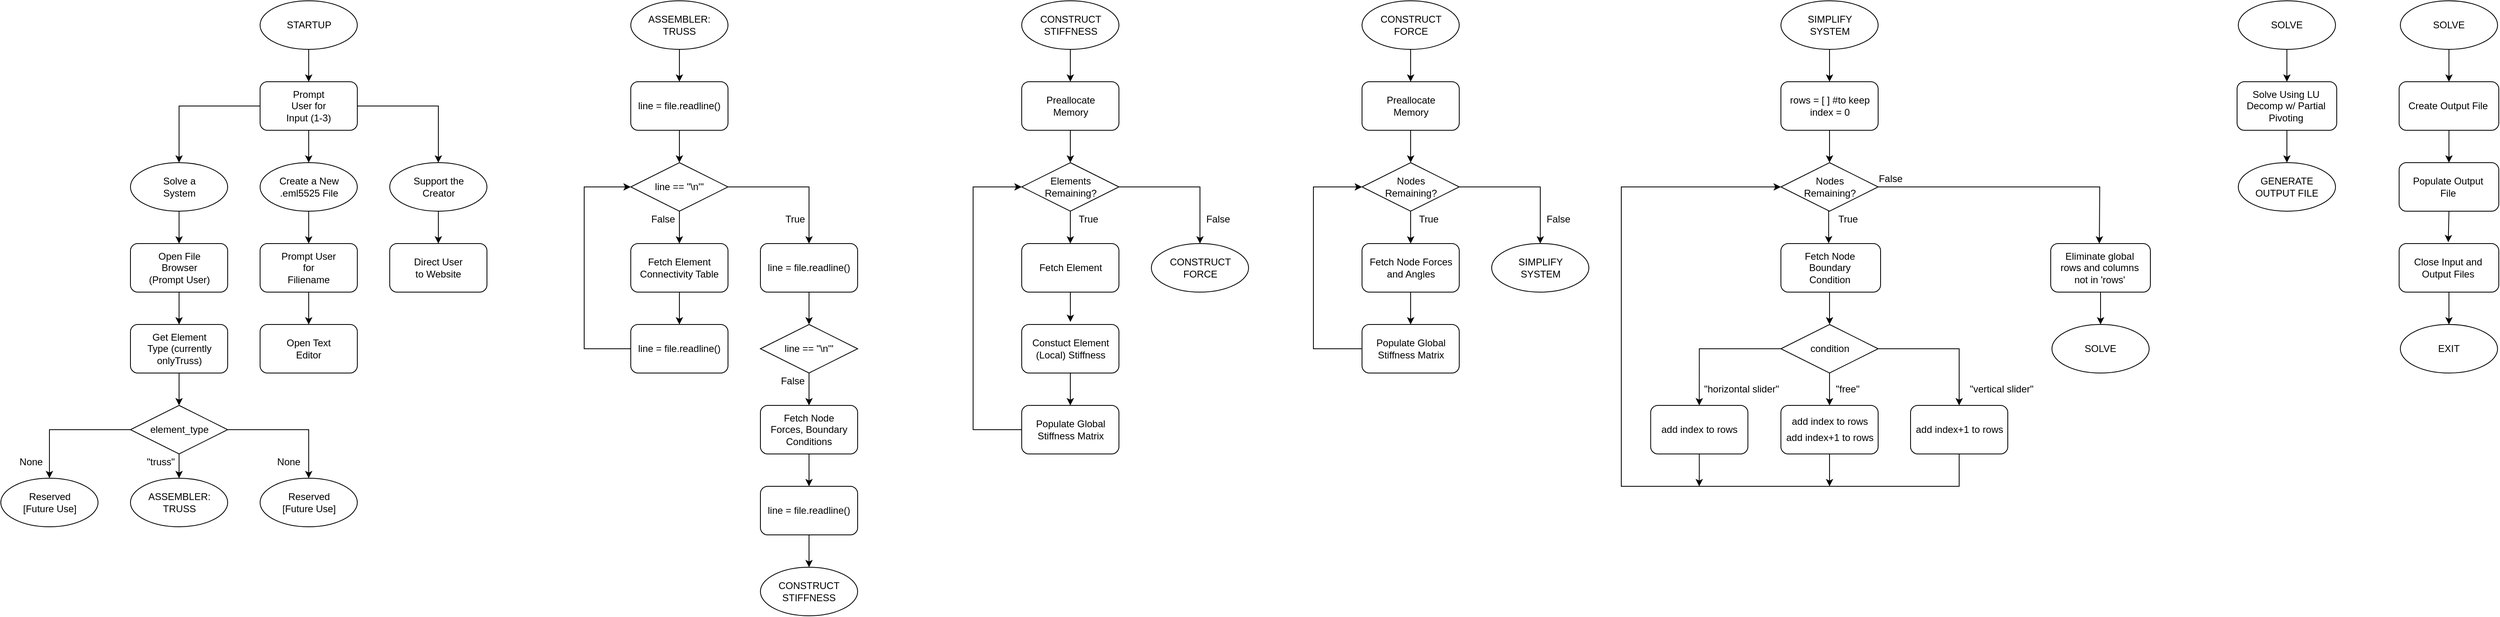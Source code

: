 <mxfile version="13.10.9" type="device"><diagram id="7rcQB33EJwWeqv1CFlmJ" name="Page-1"><mxGraphModel dx="2365" dy="1533" grid="1" gridSize="10" guides="1" tooltips="1" connect="1" arrows="1" fold="1" page="1" pageScale="1" pageWidth="850" pageHeight="1100" math="0" shadow="0"><root><mxCell id="0"/><mxCell id="1" parent="0"/><mxCell id="uDjKYEp6b2rmfMFPUOKh-20" style="edgeStyle=orthogonalEdgeStyle;rounded=0;orthogonalLoop=1;jettySize=auto;html=1;exitX=0.5;exitY=1;exitDx=0;exitDy=0;entryX=0.5;entryY=0;entryDx=0;entryDy=0;" edge="1" parent="1" source="uDjKYEp6b2rmfMFPUOKh-1" target="uDjKYEp6b2rmfMFPUOKh-17"><mxGeometry relative="1" as="geometry"/></mxCell><mxCell id="uDjKYEp6b2rmfMFPUOKh-25" style="edgeStyle=orthogonalEdgeStyle;rounded=0;orthogonalLoop=1;jettySize=auto;html=1;exitX=1;exitY=0.5;exitDx=0;exitDy=0;entryX=0.5;entryY=0;entryDx=0;entryDy=0;" edge="1" parent="1" source="uDjKYEp6b2rmfMFPUOKh-1" target="uDjKYEp6b2rmfMFPUOKh-23"><mxGeometry relative="1" as="geometry"/></mxCell><mxCell id="uDjKYEp6b2rmfMFPUOKh-28" style="edgeStyle=orthogonalEdgeStyle;rounded=0;orthogonalLoop=1;jettySize=auto;html=1;exitX=0;exitY=0.5;exitDx=0;exitDy=0;entryX=0.5;entryY=0;entryDx=0;entryDy=0;" edge="1" parent="1" source="uDjKYEp6b2rmfMFPUOKh-1" target="uDjKYEp6b2rmfMFPUOKh-26"><mxGeometry relative="1" as="geometry"/></mxCell><mxCell id="uDjKYEp6b2rmfMFPUOKh-1" value="" style="rounded=1;whiteSpace=wrap;html=1;" vertex="1" parent="1"><mxGeometry x="360" y="140" width="120" height="60" as="geometry"/></mxCell><mxCell id="uDjKYEp6b2rmfMFPUOKh-2" value="Prompt User for Input (1-3)" style="text;html=1;strokeColor=none;fillColor=none;align=center;verticalAlign=middle;whiteSpace=wrap;rounded=0;" vertex="1" parent="1"><mxGeometry x="390" y="160" width="60" height="20" as="geometry"/></mxCell><mxCell id="uDjKYEp6b2rmfMFPUOKh-16" style="edgeStyle=orthogonalEdgeStyle;rounded=0;orthogonalLoop=1;jettySize=auto;html=1;exitX=0.5;exitY=1;exitDx=0;exitDy=0;" edge="1" parent="1" source="uDjKYEp6b2rmfMFPUOKh-3" target="uDjKYEp6b2rmfMFPUOKh-14"><mxGeometry relative="1" as="geometry"/></mxCell><mxCell id="uDjKYEp6b2rmfMFPUOKh-3" value="" style="rounded=1;whiteSpace=wrap;html=1;" vertex="1" parent="1"><mxGeometry x="360" y="340" width="120" height="60" as="geometry"/></mxCell><mxCell id="uDjKYEp6b2rmfMFPUOKh-33" style="edgeStyle=orthogonalEdgeStyle;rounded=0;orthogonalLoop=1;jettySize=auto;html=1;exitX=0.5;exitY=1;exitDx=0;exitDy=0;entryX=0.5;entryY=0;entryDx=0;entryDy=0;" edge="1" parent="1" source="uDjKYEp6b2rmfMFPUOKh-4"><mxGeometry relative="1" as="geometry"><mxPoint x="260" y="440" as="targetPoint"/></mxGeometry></mxCell><mxCell id="uDjKYEp6b2rmfMFPUOKh-4" value="" style="rounded=1;whiteSpace=wrap;html=1;" vertex="1" parent="1"><mxGeometry x="200" y="340" width="120" height="60" as="geometry"/></mxCell><mxCell id="uDjKYEp6b2rmfMFPUOKh-5" value="" style="rounded=1;whiteSpace=wrap;html=1;" vertex="1" parent="1"><mxGeometry x="520" y="340" width="120" height="60" as="geometry"/></mxCell><mxCell id="uDjKYEp6b2rmfMFPUOKh-6" value="Direct User to Website" style="text;html=1;strokeColor=none;fillColor=none;align=center;verticalAlign=middle;whiteSpace=wrap;rounded=0;" vertex="1" parent="1"><mxGeometry x="545" y="360" width="70" height="20" as="geometry"/></mxCell><mxCell id="uDjKYEp6b2rmfMFPUOKh-7" value="Prompt User for Filiename" style="text;html=1;strokeColor=none;fillColor=none;align=center;verticalAlign=middle;whiteSpace=wrap;rounded=0;" vertex="1" parent="1"><mxGeometry x="385" y="360" width="70" height="20" as="geometry"/></mxCell><mxCell id="uDjKYEp6b2rmfMFPUOKh-8" value="Open File Browser (Prompt User)" style="text;html=1;strokeColor=none;fillColor=none;align=center;verticalAlign=middle;whiteSpace=wrap;rounded=0;" vertex="1" parent="1"><mxGeometry x="217.5" y="360" width="85" height="20" as="geometry"/></mxCell><mxCell id="uDjKYEp6b2rmfMFPUOKh-14" value="" style="rounded=1;whiteSpace=wrap;html=1;" vertex="1" parent="1"><mxGeometry x="360" y="440" width="120" height="60" as="geometry"/></mxCell><mxCell id="uDjKYEp6b2rmfMFPUOKh-15" value="Open Text Editor" style="text;html=1;strokeColor=none;fillColor=none;align=center;verticalAlign=middle;whiteSpace=wrap;rounded=0;" vertex="1" parent="1"><mxGeometry x="385" y="460" width="70" height="20" as="geometry"/></mxCell><mxCell id="uDjKYEp6b2rmfMFPUOKh-19" style="edgeStyle=orthogonalEdgeStyle;rounded=0;orthogonalLoop=1;jettySize=auto;html=1;exitX=0.5;exitY=1;exitDx=0;exitDy=0;entryX=0.5;entryY=0;entryDx=0;entryDy=0;" edge="1" parent="1" source="uDjKYEp6b2rmfMFPUOKh-17" target="uDjKYEp6b2rmfMFPUOKh-3"><mxGeometry relative="1" as="geometry"/></mxCell><mxCell id="uDjKYEp6b2rmfMFPUOKh-17" value="" style="ellipse;whiteSpace=wrap;html=1;" vertex="1" parent="1"><mxGeometry x="360" y="240" width="120" height="60" as="geometry"/></mxCell><mxCell id="uDjKYEp6b2rmfMFPUOKh-21" value="Create a New .eml5525 File" style="text;html=1;strokeColor=none;fillColor=none;align=center;verticalAlign=middle;whiteSpace=wrap;rounded=0;" vertex="1" parent="1"><mxGeometry x="377.5" y="260" width="85" height="20" as="geometry"/></mxCell><mxCell id="uDjKYEp6b2rmfMFPUOKh-30" style="edgeStyle=orthogonalEdgeStyle;rounded=0;orthogonalLoop=1;jettySize=auto;html=1;exitX=0.5;exitY=1;exitDx=0;exitDy=0;entryX=0.5;entryY=0;entryDx=0;entryDy=0;" edge="1" parent="1" source="uDjKYEp6b2rmfMFPUOKh-23" target="uDjKYEp6b2rmfMFPUOKh-5"><mxGeometry relative="1" as="geometry"/></mxCell><mxCell id="uDjKYEp6b2rmfMFPUOKh-23" value="" style="ellipse;whiteSpace=wrap;html=1;" vertex="1" parent="1"><mxGeometry x="520" y="240" width="120" height="60" as="geometry"/></mxCell><mxCell id="uDjKYEp6b2rmfMFPUOKh-24" value="Support the Creator" style="text;html=1;strokeColor=none;fillColor=none;align=center;verticalAlign=middle;whiteSpace=wrap;rounded=0;" vertex="1" parent="1"><mxGeometry x="537.5" y="260" width="85" height="20" as="geometry"/></mxCell><mxCell id="uDjKYEp6b2rmfMFPUOKh-29" style="edgeStyle=orthogonalEdgeStyle;rounded=0;orthogonalLoop=1;jettySize=auto;html=1;exitX=0.5;exitY=1;exitDx=0;exitDy=0;entryX=0.5;entryY=0;entryDx=0;entryDy=0;" edge="1" parent="1" source="uDjKYEp6b2rmfMFPUOKh-26" target="uDjKYEp6b2rmfMFPUOKh-4"><mxGeometry relative="1" as="geometry"/></mxCell><mxCell id="uDjKYEp6b2rmfMFPUOKh-26" value="" style="ellipse;whiteSpace=wrap;html=1;" vertex="1" parent="1"><mxGeometry x="200" y="240" width="120" height="60" as="geometry"/></mxCell><mxCell id="uDjKYEp6b2rmfMFPUOKh-27" value="Solve a System" style="text;html=1;strokeColor=none;fillColor=none;align=center;verticalAlign=middle;whiteSpace=wrap;rounded=0;" vertex="1" parent="1"><mxGeometry x="217.5" y="260" width="85" height="20" as="geometry"/></mxCell><mxCell id="uDjKYEp6b2rmfMFPUOKh-38" style="edgeStyle=orthogonalEdgeStyle;rounded=0;orthogonalLoop=1;jettySize=auto;html=1;exitX=0.5;exitY=1;exitDx=0;exitDy=0;entryX=0.5;entryY=0;entryDx=0;entryDy=0;" edge="1" parent="1" source="uDjKYEp6b2rmfMFPUOKh-34" target="uDjKYEp6b2rmfMFPUOKh-37"><mxGeometry relative="1" as="geometry"/></mxCell><mxCell id="uDjKYEp6b2rmfMFPUOKh-34" value="" style="rounded=1;whiteSpace=wrap;html=1;" vertex="1" parent="1"><mxGeometry x="200" y="440" width="120" height="60" as="geometry"/></mxCell><mxCell id="uDjKYEp6b2rmfMFPUOKh-35" value="Get Element Type (currently onlyTruss)" style="text;html=1;strokeColor=none;fillColor=none;align=center;verticalAlign=middle;whiteSpace=wrap;rounded=0;" vertex="1" parent="1"><mxGeometry x="217.5" y="460" width="85" height="20" as="geometry"/></mxCell><mxCell id="uDjKYEp6b2rmfMFPUOKh-45" style="edgeStyle=orthogonalEdgeStyle;rounded=0;orthogonalLoop=1;jettySize=auto;html=1;exitX=0.5;exitY=1;exitDx=0;exitDy=0;entryX=0.5;entryY=0;entryDx=0;entryDy=0;" edge="1" parent="1" source="uDjKYEp6b2rmfMFPUOKh-37" target="uDjKYEp6b2rmfMFPUOKh-43"><mxGeometry relative="1" as="geometry"/></mxCell><mxCell id="uDjKYEp6b2rmfMFPUOKh-50" style="edgeStyle=orthogonalEdgeStyle;rounded=0;orthogonalLoop=1;jettySize=auto;html=1;exitX=0;exitY=0.5;exitDx=0;exitDy=0;entryX=0.5;entryY=0;entryDx=0;entryDy=0;" edge="1" parent="1" source="uDjKYEp6b2rmfMFPUOKh-37" target="uDjKYEp6b2rmfMFPUOKh-46"><mxGeometry relative="1" as="geometry"/></mxCell><mxCell id="uDjKYEp6b2rmfMFPUOKh-51" style="edgeStyle=orthogonalEdgeStyle;rounded=0;orthogonalLoop=1;jettySize=auto;html=1;exitX=1;exitY=0.5;exitDx=0;exitDy=0;entryX=0.5;entryY=0;entryDx=0;entryDy=0;" edge="1" parent="1" source="uDjKYEp6b2rmfMFPUOKh-37" target="uDjKYEp6b2rmfMFPUOKh-48"><mxGeometry relative="1" as="geometry"/></mxCell><mxCell id="uDjKYEp6b2rmfMFPUOKh-37" value="" style="rhombus;whiteSpace=wrap;html=1;" vertex="1" parent="1"><mxGeometry x="200" y="540" width="120" height="60" as="geometry"/></mxCell><mxCell id="uDjKYEp6b2rmfMFPUOKh-39" value="element_type" style="text;html=1;strokeColor=none;fillColor=none;align=center;verticalAlign=middle;whiteSpace=wrap;rounded=0;" vertex="1" parent="1"><mxGeometry x="217.5" y="560" width="85" height="20" as="geometry"/></mxCell><mxCell id="uDjKYEp6b2rmfMFPUOKh-43" value="" style="ellipse;whiteSpace=wrap;html=1;" vertex="1" parent="1"><mxGeometry x="200" y="630" width="120" height="60" as="geometry"/></mxCell><mxCell id="uDjKYEp6b2rmfMFPUOKh-44" value="ASSEMBLER: TRUSS" style="text;html=1;strokeColor=none;fillColor=none;align=center;verticalAlign=middle;whiteSpace=wrap;rounded=0;" vertex="1" parent="1"><mxGeometry x="217.5" y="650" width="85" height="20" as="geometry"/></mxCell><mxCell id="uDjKYEp6b2rmfMFPUOKh-46" value="" style="ellipse;whiteSpace=wrap;html=1;" vertex="1" parent="1"><mxGeometry x="40" y="630" width="120" height="60" as="geometry"/></mxCell><mxCell id="uDjKYEp6b2rmfMFPUOKh-47" value="Reserved [Future Use]" style="text;html=1;strokeColor=none;fillColor=none;align=center;verticalAlign=middle;whiteSpace=wrap;rounded=0;" vertex="1" parent="1"><mxGeometry x="57.5" y="650" width="85" height="20" as="geometry"/></mxCell><mxCell id="uDjKYEp6b2rmfMFPUOKh-48" value="" style="ellipse;whiteSpace=wrap;html=1;" vertex="1" parent="1"><mxGeometry x="360" y="630" width="120" height="60" as="geometry"/></mxCell><mxCell id="uDjKYEp6b2rmfMFPUOKh-49" value="Reserved [Future Use]" style="text;html=1;strokeColor=none;fillColor=none;align=center;verticalAlign=middle;whiteSpace=wrap;rounded=0;" vertex="1" parent="1"><mxGeometry x="377.5" y="650" width="85" height="20" as="geometry"/></mxCell><mxCell id="uDjKYEp6b2rmfMFPUOKh-52" value="&quot;truss&quot;" style="text;html=1;strokeColor=none;fillColor=none;align=center;verticalAlign=middle;whiteSpace=wrap;rounded=0;" vertex="1" parent="1"><mxGeometry x="220" y="600" width="35" height="20" as="geometry"/></mxCell><mxCell id="uDjKYEp6b2rmfMFPUOKh-54" value="None" style="text;html=1;strokeColor=none;fillColor=none;align=center;verticalAlign=middle;whiteSpace=wrap;rounded=0;" vertex="1" parent="1"><mxGeometry x="60" y="600" width="35" height="20" as="geometry"/></mxCell><mxCell id="uDjKYEp6b2rmfMFPUOKh-55" value="None" style="text;html=1;strokeColor=none;fillColor=none;align=center;verticalAlign=middle;whiteSpace=wrap;rounded=0;" vertex="1" parent="1"><mxGeometry x="377.5" y="600" width="35" height="20" as="geometry"/></mxCell><mxCell id="uDjKYEp6b2rmfMFPUOKh-58" style="edgeStyle=orthogonalEdgeStyle;rounded=0;orthogonalLoop=1;jettySize=auto;html=1;exitX=0.5;exitY=1;exitDx=0;exitDy=0;entryX=0.5;entryY=0;entryDx=0;entryDy=0;" edge="1" parent="1" source="uDjKYEp6b2rmfMFPUOKh-56" target="uDjKYEp6b2rmfMFPUOKh-1"><mxGeometry relative="1" as="geometry"/></mxCell><mxCell id="uDjKYEp6b2rmfMFPUOKh-56" value="" style="ellipse;whiteSpace=wrap;html=1;" vertex="1" parent="1"><mxGeometry x="360" y="40" width="120" height="60" as="geometry"/></mxCell><mxCell id="uDjKYEp6b2rmfMFPUOKh-57" value="STARTUP" style="text;html=1;strokeColor=none;fillColor=none;align=center;verticalAlign=middle;whiteSpace=wrap;rounded=0;" vertex="1" parent="1"><mxGeometry x="377.5" y="60" width="85" height="20" as="geometry"/></mxCell><mxCell id="uDjKYEp6b2rmfMFPUOKh-64" style="edgeStyle=orthogonalEdgeStyle;rounded=0;orthogonalLoop=1;jettySize=auto;html=1;exitX=0.5;exitY=1;exitDx=0;exitDy=0;entryX=0.5;entryY=0;entryDx=0;entryDy=0;" edge="1" parent="1" source="uDjKYEp6b2rmfMFPUOKh-59" target="uDjKYEp6b2rmfMFPUOKh-61"><mxGeometry relative="1" as="geometry"><Array as="points"><mxPoint x="878" y="100"/></Array></mxGeometry></mxCell><mxCell id="uDjKYEp6b2rmfMFPUOKh-59" value="" style="ellipse;whiteSpace=wrap;html=1;" vertex="1" parent="1"><mxGeometry x="817.5" y="40" width="120" height="60" as="geometry"/></mxCell><mxCell id="uDjKYEp6b2rmfMFPUOKh-69" style="edgeStyle=orthogonalEdgeStyle;rounded=0;orthogonalLoop=1;jettySize=auto;html=1;exitX=0.5;exitY=1;exitDx=0;exitDy=0;entryX=0.5;entryY=0;entryDx=0;entryDy=0;" edge="1" parent="1" source="uDjKYEp6b2rmfMFPUOKh-61" target="uDjKYEp6b2rmfMFPUOKh-66"><mxGeometry relative="1" as="geometry"/></mxCell><mxCell id="uDjKYEp6b2rmfMFPUOKh-61" value="" style="rounded=1;whiteSpace=wrap;html=1;" vertex="1" parent="1"><mxGeometry x="817.5" y="140" width="120" height="60" as="geometry"/></mxCell><mxCell id="uDjKYEp6b2rmfMFPUOKh-62" value="line = file.readline()" style="text;html=1;strokeColor=none;fillColor=none;align=center;verticalAlign=middle;whiteSpace=wrap;rounded=0;" vertex="1" parent="1"><mxGeometry x="825" y="160" width="105" height="20" as="geometry"/></mxCell><mxCell id="uDjKYEp6b2rmfMFPUOKh-63" value="ASSEMBLER: TRUSS" style="text;html=1;strokeColor=none;fillColor=none;align=center;verticalAlign=middle;whiteSpace=wrap;rounded=0;" vertex="1" parent="1"><mxGeometry x="835" y="60" width="85" height="20" as="geometry"/></mxCell><mxCell id="uDjKYEp6b2rmfMFPUOKh-72" style="edgeStyle=orthogonalEdgeStyle;rounded=0;orthogonalLoop=1;jettySize=auto;html=1;exitX=0.5;exitY=1;exitDx=0;exitDy=0;entryX=0.5;entryY=0;entryDx=0;entryDy=0;" edge="1" parent="1" source="uDjKYEp6b2rmfMFPUOKh-66" target="uDjKYEp6b2rmfMFPUOKh-70"><mxGeometry relative="1" as="geometry"/></mxCell><mxCell id="uDjKYEp6b2rmfMFPUOKh-94" style="edgeStyle=orthogonalEdgeStyle;rounded=0;orthogonalLoop=1;jettySize=auto;html=1;exitX=1;exitY=0.5;exitDx=0;exitDy=0;entryX=0.5;entryY=0;entryDx=0;entryDy=0;" edge="1" parent="1" source="uDjKYEp6b2rmfMFPUOKh-66" target="uDjKYEp6b2rmfMFPUOKh-91"><mxGeometry relative="1" as="geometry"/></mxCell><mxCell id="uDjKYEp6b2rmfMFPUOKh-66" value="" style="rhombus;whiteSpace=wrap;html=1;" vertex="1" parent="1"><mxGeometry x="817.5" y="240" width="120" height="60" as="geometry"/></mxCell><mxCell id="uDjKYEp6b2rmfMFPUOKh-68" value="line == &quot;\n'&quot;" style="text;html=1;strokeColor=none;fillColor=none;align=center;verticalAlign=middle;whiteSpace=wrap;rounded=0;" vertex="1" parent="1"><mxGeometry x="825" y="260" width="105" height="20" as="geometry"/></mxCell><mxCell id="uDjKYEp6b2rmfMFPUOKh-77" style="edgeStyle=orthogonalEdgeStyle;rounded=0;orthogonalLoop=1;jettySize=auto;html=1;exitX=0.5;exitY=1;exitDx=0;exitDy=0;entryX=0.5;entryY=0;entryDx=0;entryDy=0;" edge="1" parent="1" source="uDjKYEp6b2rmfMFPUOKh-70" target="uDjKYEp6b2rmfMFPUOKh-75"><mxGeometry relative="1" as="geometry"/></mxCell><mxCell id="uDjKYEp6b2rmfMFPUOKh-70" value="" style="rounded=1;whiteSpace=wrap;html=1;" vertex="1" parent="1"><mxGeometry x="817.5" y="340" width="120" height="60" as="geometry"/></mxCell><mxCell id="uDjKYEp6b2rmfMFPUOKh-71" value="Fetch Element Connectivity Table" style="text;html=1;strokeColor=none;fillColor=none;align=center;verticalAlign=middle;whiteSpace=wrap;rounded=0;" vertex="1" parent="1"><mxGeometry x="825" y="360" width="105" height="20" as="geometry"/></mxCell><mxCell id="uDjKYEp6b2rmfMFPUOKh-78" style="edgeStyle=orthogonalEdgeStyle;rounded=0;orthogonalLoop=1;jettySize=auto;html=1;exitX=0;exitY=0.5;exitDx=0;exitDy=0;entryX=0;entryY=0.5;entryDx=0;entryDy=0;" edge="1" parent="1" source="uDjKYEp6b2rmfMFPUOKh-75" target="uDjKYEp6b2rmfMFPUOKh-66"><mxGeometry relative="1" as="geometry"><Array as="points"><mxPoint x="760" y="470"/><mxPoint x="760" y="270"/></Array></mxGeometry></mxCell><mxCell id="uDjKYEp6b2rmfMFPUOKh-75" value="" style="rounded=1;whiteSpace=wrap;html=1;" vertex="1" parent="1"><mxGeometry x="817.5" y="440" width="120" height="60" as="geometry"/></mxCell><mxCell id="uDjKYEp6b2rmfMFPUOKh-76" value="line = file.readline()" style="text;html=1;strokeColor=none;fillColor=none;align=center;verticalAlign=middle;whiteSpace=wrap;rounded=0;" vertex="1" parent="1"><mxGeometry x="825" y="460" width="105" height="20" as="geometry"/></mxCell><mxCell id="uDjKYEp6b2rmfMFPUOKh-79" value="False" style="text;html=1;strokeColor=none;fillColor=none;align=center;verticalAlign=middle;whiteSpace=wrap;rounded=0;" vertex="1" parent="1"><mxGeometry x="830" y="300" width="55" height="20" as="geometry"/></mxCell><mxCell id="uDjKYEp6b2rmfMFPUOKh-80" style="edgeStyle=orthogonalEdgeStyle;rounded=0;orthogonalLoop=1;jettySize=auto;html=1;exitX=0.5;exitY=1;exitDx=0;exitDy=0;entryX=0.5;entryY=0;entryDx=0;entryDy=0;" edge="1" parent="1" source="uDjKYEp6b2rmfMFPUOKh-81" target="uDjKYEp6b2rmfMFPUOKh-84"><mxGeometry relative="1" as="geometry"/></mxCell><mxCell id="uDjKYEp6b2rmfMFPUOKh-81" value="" style="rhombus;whiteSpace=wrap;html=1;" vertex="1" parent="1"><mxGeometry x="977.5" y="440" width="120" height="60" as="geometry"/></mxCell><mxCell id="uDjKYEp6b2rmfMFPUOKh-82" value="line == &quot;\n'&quot;" style="text;html=1;strokeColor=none;fillColor=none;align=center;verticalAlign=middle;whiteSpace=wrap;rounded=0;" vertex="1" parent="1"><mxGeometry x="985" y="460" width="105" height="20" as="geometry"/></mxCell><mxCell id="uDjKYEp6b2rmfMFPUOKh-83" style="edgeStyle=orthogonalEdgeStyle;rounded=0;orthogonalLoop=1;jettySize=auto;html=1;exitX=0.5;exitY=1;exitDx=0;exitDy=0;entryX=0.5;entryY=0;entryDx=0;entryDy=0;" edge="1" parent="1" source="uDjKYEp6b2rmfMFPUOKh-84" target="uDjKYEp6b2rmfMFPUOKh-86"><mxGeometry relative="1" as="geometry"/></mxCell><mxCell id="uDjKYEp6b2rmfMFPUOKh-84" value="" style="rounded=1;whiteSpace=wrap;html=1;" vertex="1" parent="1"><mxGeometry x="977.5" y="540" width="120" height="60" as="geometry"/></mxCell><mxCell id="uDjKYEp6b2rmfMFPUOKh-85" value="Fetch Node Forces, Boundary Conditions" style="text;html=1;strokeColor=none;fillColor=none;align=center;verticalAlign=middle;whiteSpace=wrap;rounded=0;" vertex="1" parent="1"><mxGeometry x="985" y="560" width="105" height="20" as="geometry"/></mxCell><mxCell id="uDjKYEp6b2rmfMFPUOKh-98" style="edgeStyle=orthogonalEdgeStyle;rounded=0;orthogonalLoop=1;jettySize=auto;html=1;exitX=0.5;exitY=1;exitDx=0;exitDy=0;entryX=0.5;entryY=0;entryDx=0;entryDy=0;" edge="1" parent="1" source="uDjKYEp6b2rmfMFPUOKh-86" target="uDjKYEp6b2rmfMFPUOKh-96"><mxGeometry relative="1" as="geometry"/></mxCell><mxCell id="uDjKYEp6b2rmfMFPUOKh-86" value="" style="rounded=1;whiteSpace=wrap;html=1;" vertex="1" parent="1"><mxGeometry x="977.5" y="640" width="120" height="60" as="geometry"/></mxCell><mxCell id="uDjKYEp6b2rmfMFPUOKh-87" value="line = file.readline()" style="text;html=1;strokeColor=none;fillColor=none;align=center;verticalAlign=middle;whiteSpace=wrap;rounded=0;" vertex="1" parent="1"><mxGeometry x="985" y="660" width="105" height="20" as="geometry"/></mxCell><mxCell id="uDjKYEp6b2rmfMFPUOKh-88" value="False" style="text;html=1;strokeColor=none;fillColor=none;align=center;verticalAlign=middle;whiteSpace=wrap;rounded=0;" vertex="1" parent="1"><mxGeometry x="990" y="500" width="55" height="20" as="geometry"/></mxCell><mxCell id="uDjKYEp6b2rmfMFPUOKh-90" value="True" style="text;html=1;strokeColor=none;fillColor=none;align=center;verticalAlign=middle;whiteSpace=wrap;rounded=0;" vertex="1" parent="1"><mxGeometry x="992.5" y="300" width="55" height="20" as="geometry"/></mxCell><mxCell id="uDjKYEp6b2rmfMFPUOKh-95" style="edgeStyle=orthogonalEdgeStyle;rounded=0;orthogonalLoop=1;jettySize=auto;html=1;exitX=0.5;exitY=1;exitDx=0;exitDy=0;entryX=0.5;entryY=0;entryDx=0;entryDy=0;" edge="1" parent="1" source="uDjKYEp6b2rmfMFPUOKh-91" target="uDjKYEp6b2rmfMFPUOKh-81"><mxGeometry relative="1" as="geometry"/></mxCell><mxCell id="uDjKYEp6b2rmfMFPUOKh-91" value="" style="rounded=1;whiteSpace=wrap;html=1;" vertex="1" parent="1"><mxGeometry x="977.5" y="340" width="120" height="60" as="geometry"/></mxCell><mxCell id="uDjKYEp6b2rmfMFPUOKh-92" value="line = file.readline()" style="text;html=1;strokeColor=none;fillColor=none;align=center;verticalAlign=middle;whiteSpace=wrap;rounded=0;" vertex="1" parent="1"><mxGeometry x="985" y="360" width="105" height="20" as="geometry"/></mxCell><mxCell id="uDjKYEp6b2rmfMFPUOKh-96" value="" style="ellipse;whiteSpace=wrap;html=1;" vertex="1" parent="1"><mxGeometry x="977.5" y="740" width="120" height="60" as="geometry"/></mxCell><mxCell id="uDjKYEp6b2rmfMFPUOKh-97" value="CONSTRUCT&lt;br&gt;STIFFNESS" style="text;html=1;strokeColor=none;fillColor=none;align=center;verticalAlign=middle;whiteSpace=wrap;rounded=0;" vertex="1" parent="1"><mxGeometry x="995" y="760" width="85" height="20" as="geometry"/></mxCell><mxCell id="uDjKYEp6b2rmfMFPUOKh-125" style="edgeStyle=orthogonalEdgeStyle;rounded=0;orthogonalLoop=1;jettySize=auto;html=1;exitX=0.5;exitY=1;exitDx=0;exitDy=0;entryX=0.5;entryY=0;entryDx=0;entryDy=0;" edge="1" parent="1" source="uDjKYEp6b2rmfMFPUOKh-99" target="uDjKYEp6b2rmfMFPUOKh-123"><mxGeometry relative="1" as="geometry"/></mxCell><mxCell id="uDjKYEp6b2rmfMFPUOKh-99" value="" style="ellipse;whiteSpace=wrap;html=1;" vertex="1" parent="1"><mxGeometry x="1300" y="40" width="120" height="60" as="geometry"/></mxCell><mxCell id="uDjKYEp6b2rmfMFPUOKh-100" value="CONSTRUCT&lt;br&gt;STIFFNESS" style="text;html=1;strokeColor=none;fillColor=none;align=center;verticalAlign=middle;whiteSpace=wrap;rounded=0;" vertex="1" parent="1"><mxGeometry x="1317.5" y="60" width="85" height="20" as="geometry"/></mxCell><mxCell id="uDjKYEp6b2rmfMFPUOKh-108" style="edgeStyle=orthogonalEdgeStyle;rounded=0;orthogonalLoop=1;jettySize=auto;html=1;exitX=0.5;exitY=1;exitDx=0;exitDy=0;entryX=0.5;entryY=0;entryDx=0;entryDy=0;" edge="1" parent="1" source="uDjKYEp6b2rmfMFPUOKh-104" target="uDjKYEp6b2rmfMFPUOKh-106"><mxGeometry relative="1" as="geometry"/></mxCell><mxCell id="uDjKYEp6b2rmfMFPUOKh-134" style="edgeStyle=orthogonalEdgeStyle;rounded=0;orthogonalLoop=1;jettySize=auto;html=1;exitX=1;exitY=0.5;exitDx=0;exitDy=0;entryX=0.5;entryY=0;entryDx=0;entryDy=0;" edge="1" parent="1" source="uDjKYEp6b2rmfMFPUOKh-104" target="uDjKYEp6b2rmfMFPUOKh-136"><mxGeometry relative="1" as="geometry"><mxPoint x="1520.0" y="340" as="targetPoint"/></mxGeometry></mxCell><mxCell id="uDjKYEp6b2rmfMFPUOKh-104" value="" style="rhombus;whiteSpace=wrap;html=1;" vertex="1" parent="1"><mxGeometry x="1300" y="240" width="120" height="60" as="geometry"/></mxCell><mxCell id="uDjKYEp6b2rmfMFPUOKh-105" value="Elements Remaining?" style="text;html=1;strokeColor=none;fillColor=none;align=center;verticalAlign=middle;whiteSpace=wrap;rounded=0;" vertex="1" parent="1"><mxGeometry x="1307.5" y="260" width="105" height="20" as="geometry"/></mxCell><mxCell id="uDjKYEp6b2rmfMFPUOKh-111" style="edgeStyle=orthogonalEdgeStyle;rounded=0;orthogonalLoop=1;jettySize=auto;html=1;exitX=0.5;exitY=1;exitDx=0;exitDy=0;entryX=0.501;entryY=-0.052;entryDx=0;entryDy=0;entryPerimeter=0;" edge="1" parent="1" source="uDjKYEp6b2rmfMFPUOKh-106" target="uDjKYEp6b2rmfMFPUOKh-109"><mxGeometry relative="1" as="geometry"/></mxCell><mxCell id="uDjKYEp6b2rmfMFPUOKh-106" value="" style="rounded=1;whiteSpace=wrap;html=1;" vertex="1" parent="1"><mxGeometry x="1300" y="340" width="120" height="60" as="geometry"/></mxCell><mxCell id="uDjKYEp6b2rmfMFPUOKh-107" value="Fetch Element" style="text;html=1;strokeColor=none;fillColor=none;align=center;verticalAlign=middle;whiteSpace=wrap;rounded=0;" vertex="1" parent="1"><mxGeometry x="1307.5" y="360" width="105" height="20" as="geometry"/></mxCell><mxCell id="uDjKYEp6b2rmfMFPUOKh-129" style="edgeStyle=orthogonalEdgeStyle;rounded=0;orthogonalLoop=1;jettySize=auto;html=1;exitX=0.5;exitY=1;exitDx=0;exitDy=0;entryX=0.5;entryY=0;entryDx=0;entryDy=0;" edge="1" parent="1" source="uDjKYEp6b2rmfMFPUOKh-109" target="uDjKYEp6b2rmfMFPUOKh-127"><mxGeometry relative="1" as="geometry"/></mxCell><mxCell id="uDjKYEp6b2rmfMFPUOKh-109" value="" style="rounded=1;whiteSpace=wrap;html=1;" vertex="1" parent="1"><mxGeometry x="1300" y="440" width="120" height="60" as="geometry"/></mxCell><mxCell id="uDjKYEp6b2rmfMFPUOKh-110" value="Constuct Element (Local) Stiffness" style="text;html=1;strokeColor=none;fillColor=none;align=center;verticalAlign=middle;whiteSpace=wrap;rounded=0;" vertex="1" parent="1"><mxGeometry x="1307.5" y="460" width="105" height="20" as="geometry"/></mxCell><mxCell id="uDjKYEp6b2rmfMFPUOKh-116" value="True" style="text;html=1;strokeColor=none;fillColor=none;align=center;verticalAlign=middle;whiteSpace=wrap;rounded=0;" vertex="1" parent="1"><mxGeometry x="1330" y="300" width="105" height="20" as="geometry"/></mxCell><mxCell id="uDjKYEp6b2rmfMFPUOKh-126" style="edgeStyle=orthogonalEdgeStyle;rounded=0;orthogonalLoop=1;jettySize=auto;html=1;exitX=0.5;exitY=1;exitDx=0;exitDy=0;entryX=0.5;entryY=0;entryDx=0;entryDy=0;" edge="1" parent="1" source="uDjKYEp6b2rmfMFPUOKh-123" target="uDjKYEp6b2rmfMFPUOKh-104"><mxGeometry relative="1" as="geometry"/></mxCell><mxCell id="uDjKYEp6b2rmfMFPUOKh-123" value="" style="rounded=1;whiteSpace=wrap;html=1;" vertex="1" parent="1"><mxGeometry x="1300" y="140" width="120" height="60" as="geometry"/></mxCell><mxCell id="uDjKYEp6b2rmfMFPUOKh-124" value="Preallocate Memory" style="text;html=1;strokeColor=none;fillColor=none;align=center;verticalAlign=middle;whiteSpace=wrap;rounded=0;" vertex="1" parent="1"><mxGeometry x="1307.5" y="160" width="105" height="20" as="geometry"/></mxCell><mxCell id="uDjKYEp6b2rmfMFPUOKh-131" style="edgeStyle=orthogonalEdgeStyle;rounded=0;orthogonalLoop=1;jettySize=auto;html=1;exitX=0;exitY=0.5;exitDx=0;exitDy=0;entryX=0;entryY=0.5;entryDx=0;entryDy=0;" edge="1" parent="1" source="uDjKYEp6b2rmfMFPUOKh-127" target="uDjKYEp6b2rmfMFPUOKh-104"><mxGeometry relative="1" as="geometry"><Array as="points"><mxPoint x="1240" y="570"/><mxPoint x="1240" y="270"/></Array></mxGeometry></mxCell><mxCell id="uDjKYEp6b2rmfMFPUOKh-127" value="" style="rounded=1;whiteSpace=wrap;html=1;" vertex="1" parent="1"><mxGeometry x="1300" y="540" width="120" height="60" as="geometry"/></mxCell><mxCell id="uDjKYEp6b2rmfMFPUOKh-128" value="Populate Global Stiffness Matrix" style="text;html=1;strokeColor=none;fillColor=none;align=center;verticalAlign=middle;whiteSpace=wrap;rounded=0;" vertex="1" parent="1"><mxGeometry x="1307.5" y="560" width="105" height="20" as="geometry"/></mxCell><mxCell id="uDjKYEp6b2rmfMFPUOKh-135" value="False" style="text;html=1;strokeColor=none;fillColor=none;align=center;verticalAlign=middle;whiteSpace=wrap;rounded=0;" vertex="1" parent="1"><mxGeometry x="1490" y="300" width="105" height="20" as="geometry"/></mxCell><mxCell id="uDjKYEp6b2rmfMFPUOKh-136" value="" style="ellipse;whiteSpace=wrap;html=1;" vertex="1" parent="1"><mxGeometry x="1460" y="340" width="120" height="60" as="geometry"/></mxCell><mxCell id="uDjKYEp6b2rmfMFPUOKh-137" value="CONSTRUCT FORCE" style="text;html=1;strokeColor=none;fillColor=none;align=center;verticalAlign=middle;whiteSpace=wrap;rounded=0;" vertex="1" parent="1"><mxGeometry x="1467.5" y="360" width="105" height="20" as="geometry"/></mxCell><mxCell id="uDjKYEp6b2rmfMFPUOKh-161" style="edgeStyle=orthogonalEdgeStyle;rounded=0;orthogonalLoop=1;jettySize=auto;html=1;exitX=0.5;exitY=1;exitDx=0;exitDy=0;entryX=0.5;entryY=0;entryDx=0;entryDy=0;" edge="1" parent="1" source="uDjKYEp6b2rmfMFPUOKh-138" target="uDjKYEp6b2rmfMFPUOKh-153"><mxGeometry relative="1" as="geometry"/></mxCell><mxCell id="uDjKYEp6b2rmfMFPUOKh-138" value="" style="ellipse;whiteSpace=wrap;html=1;" vertex="1" parent="1"><mxGeometry x="1720" y="40" width="120" height="60" as="geometry"/></mxCell><mxCell id="uDjKYEp6b2rmfMFPUOKh-139" value="CONSTRUCT FORCE" style="text;html=1;strokeColor=none;fillColor=none;align=center;verticalAlign=middle;whiteSpace=wrap;rounded=0;" vertex="1" parent="1"><mxGeometry x="1727.5" y="60" width="105" height="20" as="geometry"/></mxCell><mxCell id="uDjKYEp6b2rmfMFPUOKh-141" style="edgeStyle=orthogonalEdgeStyle;rounded=0;orthogonalLoop=1;jettySize=auto;html=1;exitX=0.5;exitY=1;exitDx=0;exitDy=0;entryX=0.5;entryY=0;entryDx=0;entryDy=0;" edge="1" parent="1" source="uDjKYEp6b2rmfMFPUOKh-143" target="uDjKYEp6b2rmfMFPUOKh-146"><mxGeometry relative="1" as="geometry"/></mxCell><mxCell id="uDjKYEp6b2rmfMFPUOKh-142" style="edgeStyle=orthogonalEdgeStyle;rounded=0;orthogonalLoop=1;jettySize=auto;html=1;exitX=1;exitY=0.5;exitDx=0;exitDy=0;entryX=0.5;entryY=0;entryDx=0;entryDy=0;" edge="1" parent="1" source="uDjKYEp6b2rmfMFPUOKh-143" target="uDjKYEp6b2rmfMFPUOKh-159"><mxGeometry relative="1" as="geometry"><mxPoint x="1940.0" y="340" as="targetPoint"/></mxGeometry></mxCell><mxCell id="uDjKYEp6b2rmfMFPUOKh-143" value="" style="rhombus;whiteSpace=wrap;html=1;" vertex="1" parent="1"><mxGeometry x="1720" y="240" width="120" height="60" as="geometry"/></mxCell><mxCell id="uDjKYEp6b2rmfMFPUOKh-144" value="Nodes Remaining?" style="text;html=1;strokeColor=none;fillColor=none;align=center;verticalAlign=middle;whiteSpace=wrap;rounded=0;" vertex="1" parent="1"><mxGeometry x="1733.75" y="260" width="92.5" height="20" as="geometry"/></mxCell><mxCell id="uDjKYEp6b2rmfMFPUOKh-145" style="edgeStyle=orthogonalEdgeStyle;rounded=0;orthogonalLoop=1;jettySize=auto;html=1;exitX=0.5;exitY=1;exitDx=0;exitDy=0;entryX=0.5;entryY=0;entryDx=0;entryDy=0;" edge="1" parent="1" source="uDjKYEp6b2rmfMFPUOKh-146" target="uDjKYEp6b2rmfMFPUOKh-156"><mxGeometry relative="1" as="geometry"><mxPoint x="1780.12" y="436.88" as="targetPoint"/></mxGeometry></mxCell><mxCell id="uDjKYEp6b2rmfMFPUOKh-146" value="" style="rounded=1;whiteSpace=wrap;html=1;" vertex="1" parent="1"><mxGeometry x="1720" y="340" width="120" height="60" as="geometry"/></mxCell><mxCell id="uDjKYEp6b2rmfMFPUOKh-147" value="Fetch Node Forces and Angles" style="text;html=1;strokeColor=none;fillColor=none;align=center;verticalAlign=middle;whiteSpace=wrap;rounded=0;" vertex="1" parent="1"><mxGeometry x="1727.5" y="360" width="105" height="20" as="geometry"/></mxCell><mxCell id="uDjKYEp6b2rmfMFPUOKh-151" value="True" style="text;html=1;strokeColor=none;fillColor=none;align=center;verticalAlign=middle;whiteSpace=wrap;rounded=0;" vertex="1" parent="1"><mxGeometry x="1750" y="300" width="105" height="20" as="geometry"/></mxCell><mxCell id="uDjKYEp6b2rmfMFPUOKh-152" style="edgeStyle=orthogonalEdgeStyle;rounded=0;orthogonalLoop=1;jettySize=auto;html=1;exitX=0.5;exitY=1;exitDx=0;exitDy=0;entryX=0.5;entryY=0;entryDx=0;entryDy=0;" edge="1" parent="1" source="uDjKYEp6b2rmfMFPUOKh-153" target="uDjKYEp6b2rmfMFPUOKh-143"><mxGeometry relative="1" as="geometry"/></mxCell><mxCell id="uDjKYEp6b2rmfMFPUOKh-153" value="" style="rounded=1;whiteSpace=wrap;html=1;" vertex="1" parent="1"><mxGeometry x="1720" y="140" width="120" height="60" as="geometry"/></mxCell><mxCell id="uDjKYEp6b2rmfMFPUOKh-154" value="Preallocate Memory" style="text;html=1;strokeColor=none;fillColor=none;align=center;verticalAlign=middle;whiteSpace=wrap;rounded=0;" vertex="1" parent="1"><mxGeometry x="1727.5" y="160" width="105" height="20" as="geometry"/></mxCell><mxCell id="uDjKYEp6b2rmfMFPUOKh-155" style="edgeStyle=orthogonalEdgeStyle;rounded=0;orthogonalLoop=1;jettySize=auto;html=1;exitX=0;exitY=0.5;exitDx=0;exitDy=0;entryX=0;entryY=0.5;entryDx=0;entryDy=0;" edge="1" parent="1" source="uDjKYEp6b2rmfMFPUOKh-156" target="uDjKYEp6b2rmfMFPUOKh-143"><mxGeometry relative="1" as="geometry"><Array as="points"><mxPoint x="1660" y="470"/><mxPoint x="1660" y="270"/></Array></mxGeometry></mxCell><mxCell id="uDjKYEp6b2rmfMFPUOKh-156" value="" style="rounded=1;whiteSpace=wrap;html=1;" vertex="1" parent="1"><mxGeometry x="1720" y="440" width="120" height="60" as="geometry"/></mxCell><mxCell id="uDjKYEp6b2rmfMFPUOKh-157" value="Populate Global Stiffness Matrix" style="text;html=1;strokeColor=none;fillColor=none;align=center;verticalAlign=middle;whiteSpace=wrap;rounded=0;" vertex="1" parent="1"><mxGeometry x="1727.5" y="460" width="105" height="20" as="geometry"/></mxCell><mxCell id="uDjKYEp6b2rmfMFPUOKh-158" value="False" style="text;html=1;strokeColor=none;fillColor=none;align=center;verticalAlign=middle;whiteSpace=wrap;rounded=0;" vertex="1" parent="1"><mxGeometry x="1910" y="300" width="105" height="20" as="geometry"/></mxCell><mxCell id="uDjKYEp6b2rmfMFPUOKh-159" value="" style="ellipse;whiteSpace=wrap;html=1;" vertex="1" parent="1"><mxGeometry x="1880" y="340" width="120" height="60" as="geometry"/></mxCell><mxCell id="uDjKYEp6b2rmfMFPUOKh-160" value="SIMPLIFY&lt;br&gt;SYSTEM" style="text;html=1;strokeColor=none;fillColor=none;align=center;verticalAlign=middle;whiteSpace=wrap;rounded=0;" vertex="1" parent="1"><mxGeometry x="1887.5" y="360" width="105" height="20" as="geometry"/></mxCell><mxCell id="uDjKYEp6b2rmfMFPUOKh-216" style="edgeStyle=orthogonalEdgeStyle;rounded=0;orthogonalLoop=1;jettySize=auto;html=1;exitX=0.5;exitY=1;exitDx=0;exitDy=0;entryX=0.5;entryY=0;entryDx=0;entryDy=0;" edge="1" parent="1" source="uDjKYEp6b2rmfMFPUOKh-163" target="uDjKYEp6b2rmfMFPUOKh-208"><mxGeometry relative="1" as="geometry"/></mxCell><mxCell id="uDjKYEp6b2rmfMFPUOKh-163" value="" style="ellipse;whiteSpace=wrap;html=1;" vertex="1" parent="1"><mxGeometry x="2237" y="40" width="120" height="60" as="geometry"/></mxCell><mxCell id="uDjKYEp6b2rmfMFPUOKh-164" value="SIMPLIFY&lt;br&gt;SYSTEM" style="text;html=1;strokeColor=none;fillColor=none;align=center;verticalAlign=middle;whiteSpace=wrap;rounded=0;" vertex="1" parent="1"><mxGeometry x="2244.5" y="60" width="105" height="20" as="geometry"/></mxCell><mxCell id="uDjKYEp6b2rmfMFPUOKh-200" style="edgeStyle=orthogonalEdgeStyle;rounded=0;orthogonalLoop=1;jettySize=auto;html=1;exitX=1;exitY=0.5;exitDx=0;exitDy=0;entryX=0.5;entryY=0;entryDx=0;entryDy=0;" edge="1" parent="1" source="uDjKYEp6b2rmfMFPUOKh-201"><mxGeometry relative="1" as="geometry"><mxPoint x="2630.0" y="340.0" as="targetPoint"/></mxGeometry></mxCell><mxCell id="uDjKYEp6b2rmfMFPUOKh-239" style="edgeStyle=orthogonalEdgeStyle;rounded=0;orthogonalLoop=1;jettySize=auto;html=1;exitX=0.5;exitY=1;exitDx=0;exitDy=0;entryX=0.479;entryY=-0.005;entryDx=0;entryDy=0;entryPerimeter=0;" edge="1" parent="1" source="uDjKYEp6b2rmfMFPUOKh-201" target="uDjKYEp6b2rmfMFPUOKh-204"><mxGeometry relative="1" as="geometry"/></mxCell><mxCell id="uDjKYEp6b2rmfMFPUOKh-201" value="" style="rhombus;whiteSpace=wrap;html=1;" vertex="1" parent="1"><mxGeometry x="2237" y="240" width="120" height="60" as="geometry"/></mxCell><mxCell id="uDjKYEp6b2rmfMFPUOKh-202" value="Nodes Remaining?" style="text;html=1;strokeColor=none;fillColor=none;align=center;verticalAlign=middle;whiteSpace=wrap;rounded=0;" vertex="1" parent="1"><mxGeometry x="2250.75" y="260" width="92.5" height="20" as="geometry"/></mxCell><mxCell id="uDjKYEp6b2rmfMFPUOKh-203" style="edgeStyle=orthogonalEdgeStyle;rounded=0;orthogonalLoop=1;jettySize=auto;html=1;exitX=0.5;exitY=1;exitDx=0;exitDy=0;entryX=0.5;entryY=0;entryDx=0;entryDy=0;" edge="1" parent="1" source="uDjKYEp6b2rmfMFPUOKh-204" target="uDjKYEp6b2rmfMFPUOKh-217"><mxGeometry relative="1" as="geometry"><mxPoint x="2297" y="440" as="targetPoint"/><Array as="points"><mxPoint x="2297" y="400"/></Array></mxGeometry></mxCell><mxCell id="uDjKYEp6b2rmfMFPUOKh-204" value="" style="rounded=1;whiteSpace=wrap;html=1;" vertex="1" parent="1"><mxGeometry x="2237" y="340" width="123" height="60" as="geometry"/></mxCell><mxCell id="uDjKYEp6b2rmfMFPUOKh-205" value="Fetch Node Boundary Condition" style="text;html=1;strokeColor=none;fillColor=none;align=center;verticalAlign=middle;whiteSpace=wrap;rounded=0;" vertex="1" parent="1"><mxGeometry x="2244.5" y="360" width="105" height="20" as="geometry"/></mxCell><mxCell id="uDjKYEp6b2rmfMFPUOKh-206" value="True" style="text;html=1;strokeColor=none;fillColor=none;align=center;verticalAlign=middle;whiteSpace=wrap;rounded=0;" vertex="1" parent="1"><mxGeometry x="2303.5" y="300" width="32" height="20" as="geometry"/></mxCell><mxCell id="uDjKYEp6b2rmfMFPUOKh-207" style="edgeStyle=orthogonalEdgeStyle;rounded=0;orthogonalLoop=1;jettySize=auto;html=1;exitX=0.5;exitY=1;exitDx=0;exitDy=0;entryX=0.5;entryY=0;entryDx=0;entryDy=0;" edge="1" parent="1" source="uDjKYEp6b2rmfMFPUOKh-208" target="uDjKYEp6b2rmfMFPUOKh-201"><mxGeometry relative="1" as="geometry"/></mxCell><mxCell id="uDjKYEp6b2rmfMFPUOKh-208" value="" style="rounded=1;whiteSpace=wrap;html=1;" vertex="1" parent="1"><mxGeometry x="2237" y="140" width="120" height="60" as="geometry"/></mxCell><mxCell id="uDjKYEp6b2rmfMFPUOKh-209" value="rows = [ ] #to keep&lt;br&gt;index = 0" style="text;html=1;strokeColor=none;fillColor=none;align=center;verticalAlign=middle;whiteSpace=wrap;rounded=0;" vertex="1" parent="1"><mxGeometry x="2240.75" y="160" width="112.5" height="20" as="geometry"/></mxCell><mxCell id="uDjKYEp6b2rmfMFPUOKh-213" value="False" style="text;html=1;strokeColor=none;fillColor=none;align=center;verticalAlign=middle;whiteSpace=wrap;rounded=0;" vertex="1" parent="1"><mxGeometry x="2320" y="250" width="105" height="20" as="geometry"/></mxCell><mxCell id="uDjKYEp6b2rmfMFPUOKh-221" style="edgeStyle=orthogonalEdgeStyle;rounded=0;orthogonalLoop=1;jettySize=auto;html=1;exitX=0.5;exitY=1;exitDx=0;exitDy=0;entryX=0.5;entryY=0;entryDx=0;entryDy=0;" edge="1" parent="1" source="uDjKYEp6b2rmfMFPUOKh-217" target="uDjKYEp6b2rmfMFPUOKh-219"><mxGeometry relative="1" as="geometry"/></mxCell><mxCell id="uDjKYEp6b2rmfMFPUOKh-229" style="edgeStyle=orthogonalEdgeStyle;rounded=0;orthogonalLoop=1;jettySize=auto;html=1;exitX=0;exitY=0.5;exitDx=0;exitDy=0;entryX=0.5;entryY=0;entryDx=0;entryDy=0;" edge="1" parent="1" source="uDjKYEp6b2rmfMFPUOKh-217" target="uDjKYEp6b2rmfMFPUOKh-223"><mxGeometry relative="1" as="geometry"/></mxCell><mxCell id="uDjKYEp6b2rmfMFPUOKh-230" style="edgeStyle=orthogonalEdgeStyle;rounded=0;orthogonalLoop=1;jettySize=auto;html=1;exitX=1;exitY=0.5;exitDx=0;exitDy=0;entryX=0.5;entryY=0;entryDx=0;entryDy=0;" edge="1" parent="1" source="uDjKYEp6b2rmfMFPUOKh-217" target="uDjKYEp6b2rmfMFPUOKh-226"><mxGeometry relative="1" as="geometry"/></mxCell><mxCell id="uDjKYEp6b2rmfMFPUOKh-217" value="" style="rhombus;whiteSpace=wrap;html=1;" vertex="1" parent="1"><mxGeometry x="2237" y="440" width="120" height="60" as="geometry"/></mxCell><mxCell id="uDjKYEp6b2rmfMFPUOKh-218" value="condition" style="text;html=1;strokeColor=none;fillColor=none;align=center;verticalAlign=middle;whiteSpace=wrap;rounded=0;" vertex="1" parent="1"><mxGeometry x="2250.75" y="460" width="92.5" height="20" as="geometry"/></mxCell><mxCell id="uDjKYEp6b2rmfMFPUOKh-236" style="edgeStyle=orthogonalEdgeStyle;rounded=0;orthogonalLoop=1;jettySize=auto;html=1;exitX=0.5;exitY=1;exitDx=0;exitDy=0;" edge="1" parent="1" source="uDjKYEp6b2rmfMFPUOKh-219"><mxGeometry relative="1" as="geometry"><mxPoint x="2297" y="640" as="targetPoint"/></mxGeometry></mxCell><mxCell id="uDjKYEp6b2rmfMFPUOKh-219" value="" style="rounded=1;whiteSpace=wrap;html=1;" vertex="1" parent="1"><mxGeometry x="2237" y="540" width="120" height="60" as="geometry"/></mxCell><mxCell id="uDjKYEp6b2rmfMFPUOKh-220" value="add index to rows" style="text;html=1;strokeColor=none;fillColor=none;align=center;verticalAlign=middle;whiteSpace=wrap;rounded=0;" vertex="1" parent="1"><mxGeometry x="2230.75" y="550" width="132.5" height="20" as="geometry"/></mxCell><mxCell id="uDjKYEp6b2rmfMFPUOKh-222" value="add index+1 to rows" style="text;html=1;strokeColor=none;fillColor=none;align=center;verticalAlign=middle;whiteSpace=wrap;rounded=0;" vertex="1" parent="1"><mxGeometry x="2230.75" y="570" width="132.5" height="20" as="geometry"/></mxCell><mxCell id="uDjKYEp6b2rmfMFPUOKh-237" style="edgeStyle=orthogonalEdgeStyle;rounded=0;orthogonalLoop=1;jettySize=auto;html=1;exitX=0.5;exitY=1;exitDx=0;exitDy=0;" edge="1" parent="1" source="uDjKYEp6b2rmfMFPUOKh-223"><mxGeometry relative="1" as="geometry"><mxPoint x="2136.167" y="640" as="targetPoint"/></mxGeometry></mxCell><mxCell id="uDjKYEp6b2rmfMFPUOKh-223" value="" style="rounded=1;whiteSpace=wrap;html=1;" vertex="1" parent="1"><mxGeometry x="2076.25" y="540" width="120" height="60" as="geometry"/></mxCell><mxCell id="uDjKYEp6b2rmfMFPUOKh-224" value="add index to rows" style="text;html=1;strokeColor=none;fillColor=none;align=center;verticalAlign=middle;whiteSpace=wrap;rounded=0;" vertex="1" parent="1"><mxGeometry x="2070" y="560" width="132.5" height="20" as="geometry"/></mxCell><mxCell id="uDjKYEp6b2rmfMFPUOKh-235" style="edgeStyle=orthogonalEdgeStyle;rounded=0;orthogonalLoop=1;jettySize=auto;html=1;exitX=0.5;exitY=1;exitDx=0;exitDy=0;entryX=0;entryY=0.5;entryDx=0;entryDy=0;" edge="1" parent="1" source="uDjKYEp6b2rmfMFPUOKh-226" target="uDjKYEp6b2rmfMFPUOKh-201"><mxGeometry relative="1" as="geometry"><Array as="points"><mxPoint x="2457" y="640"/><mxPoint x="2040" y="640"/><mxPoint x="2040" y="270"/></Array></mxGeometry></mxCell><mxCell id="uDjKYEp6b2rmfMFPUOKh-226" value="" style="rounded=1;whiteSpace=wrap;html=1;" vertex="1" parent="1"><mxGeometry x="2397" y="540" width="120" height="60" as="geometry"/></mxCell><mxCell id="uDjKYEp6b2rmfMFPUOKh-228" value="add index+1 to rows" style="text;html=1;strokeColor=none;fillColor=none;align=center;verticalAlign=middle;whiteSpace=wrap;rounded=0;" vertex="1" parent="1"><mxGeometry x="2390.75" y="560" width="132.5" height="20" as="geometry"/></mxCell><mxCell id="uDjKYEp6b2rmfMFPUOKh-231" value="&quot;free&quot;" style="text;html=1;strokeColor=none;fillColor=none;align=center;verticalAlign=middle;whiteSpace=wrap;rounded=0;" vertex="1" parent="1"><mxGeometry x="2267" y="510" width="105" height="20" as="geometry"/></mxCell><mxCell id="uDjKYEp6b2rmfMFPUOKh-232" value="&quot;horizontal slider&quot;" style="text;html=1;strokeColor=none;fillColor=none;align=center;verticalAlign=middle;whiteSpace=wrap;rounded=0;" vertex="1" parent="1"><mxGeometry x="2135.75" y="510" width="105" height="20" as="geometry"/></mxCell><mxCell id="uDjKYEp6b2rmfMFPUOKh-233" value="&quot;vertical slider&quot;" style="text;html=1;strokeColor=none;fillColor=none;align=center;verticalAlign=middle;whiteSpace=wrap;rounded=0;" vertex="1" parent="1"><mxGeometry x="2457" y="510" width="105" height="20" as="geometry"/></mxCell><mxCell id="uDjKYEp6b2rmfMFPUOKh-247" style="edgeStyle=orthogonalEdgeStyle;rounded=0;orthogonalLoop=1;jettySize=auto;html=1;exitX=0.5;exitY=1;exitDx=0;exitDy=0;entryX=0.5;entryY=0;entryDx=0;entryDy=0;" edge="1" parent="1" source="uDjKYEp6b2rmfMFPUOKh-240" target="uDjKYEp6b2rmfMFPUOKh-245"><mxGeometry relative="1" as="geometry"/></mxCell><mxCell id="uDjKYEp6b2rmfMFPUOKh-240" value="" style="rounded=1;whiteSpace=wrap;html=1;" vertex="1" parent="1"><mxGeometry x="2570" y="340" width="123" height="60" as="geometry"/></mxCell><mxCell id="uDjKYEp6b2rmfMFPUOKh-241" value="Eliminate global rows and columns not in 'rows'" style="text;html=1;strokeColor=none;fillColor=none;align=center;verticalAlign=middle;whiteSpace=wrap;rounded=0;" vertex="1" parent="1"><mxGeometry x="2577.5" y="360" width="105" height="20" as="geometry"/></mxCell><mxCell id="uDjKYEp6b2rmfMFPUOKh-245" value="" style="ellipse;whiteSpace=wrap;html=1;" vertex="1" parent="1"><mxGeometry x="2571.5" y="440" width="120" height="60" as="geometry"/></mxCell><mxCell id="uDjKYEp6b2rmfMFPUOKh-246" value="SOLVE" style="text;html=1;strokeColor=none;fillColor=none;align=center;verticalAlign=middle;whiteSpace=wrap;rounded=0;" vertex="1" parent="1"><mxGeometry x="2579" y="460" width="105" height="20" as="geometry"/></mxCell><mxCell id="uDjKYEp6b2rmfMFPUOKh-258" style="edgeStyle=orthogonalEdgeStyle;rounded=0;orthogonalLoop=1;jettySize=auto;html=1;exitX=0.5;exitY=1;exitDx=0;exitDy=0;entryX=0.5;entryY=0;entryDx=0;entryDy=0;" edge="1" parent="1" source="uDjKYEp6b2rmfMFPUOKh-248" target="uDjKYEp6b2rmfMFPUOKh-256"><mxGeometry relative="1" as="geometry"/></mxCell><mxCell id="uDjKYEp6b2rmfMFPUOKh-248" value="" style="ellipse;whiteSpace=wrap;html=1;" vertex="1" parent="1"><mxGeometry x="2801.5" y="40" width="120" height="60" as="geometry"/></mxCell><mxCell id="uDjKYEp6b2rmfMFPUOKh-249" value="SOLVE" style="text;html=1;strokeColor=none;fillColor=none;align=center;verticalAlign=middle;whiteSpace=wrap;rounded=0;" vertex="1" parent="1"><mxGeometry x="2809" y="60" width="105" height="20" as="geometry"/></mxCell><mxCell id="uDjKYEp6b2rmfMFPUOKh-261" style="edgeStyle=orthogonalEdgeStyle;rounded=0;orthogonalLoop=1;jettySize=auto;html=1;exitX=0.5;exitY=1;exitDx=0;exitDy=0;entryX=0.5;entryY=0;entryDx=0;entryDy=0;" edge="1" parent="1" source="uDjKYEp6b2rmfMFPUOKh-256" target="uDjKYEp6b2rmfMFPUOKh-259"><mxGeometry relative="1" as="geometry"/></mxCell><mxCell id="uDjKYEp6b2rmfMFPUOKh-256" value="" style="rounded=1;whiteSpace=wrap;html=1;" vertex="1" parent="1"><mxGeometry x="2800" y="140" width="123" height="60" as="geometry"/></mxCell><mxCell id="uDjKYEp6b2rmfMFPUOKh-257" value="Solve Using LU Decomp w/ Partial Pivoting&lt;span style=&quot;color: rgba(0 , 0 , 0 , 0) ; font-family: monospace ; font-size: 0px&quot;&gt;%3CmxGraphModel%3E%3Croot%3E%3CmxCell%20id%3D%220%22%2F%3E%3CmxCell%20id%3D%221%22%20parent%3D%220%22%2F%3E%3CmxCell%20id%3D%222%22%20value%3D%22%22%20style%3D%22rounded%3D1%3BwhiteSpace%3Dwrap%3Bhtml%3D1%3B%22%20vertex%3D%221%22%20parent%3D%221%22%3E%3CmxGeometry%20x%3D%222570%22%20y%3D%22340%22%20width%3D%22123%22%20height%3D%2260%22%20as%3D%22geometry%22%2F%3E%3C%2FmxCell%3E%3CmxCell%20id%3D%223%22%20value%3D%22Eliminate%20global%20rows%20and%20columns%20not%20in%20'rows'%22%20style%3D%22text%3Bhtml%3D1%3BstrokeColor%3Dnone%3BfillColor%3Dnone%3Balign%3Dcenter%3BverticalAlign%3Dmiddle%3BwhiteSpace%3Dwrap%3Brounded%3D0%3B%22%20vertex%3D%221%22%20parent%3D%221%22%3E%3CmxGeometry%20x%3D%222577.5%22%20y%3D%22360%22%20width%3D%22105%22%20height%3D%2220%22%20as%3D%22geometry%22%2F%3E%3C%2FmxCell%3E%3C%2Froot%3E%3C%2FmxGraphModel%3E&lt;/span&gt;" style="text;html=1;strokeColor=none;fillColor=none;align=center;verticalAlign=middle;whiteSpace=wrap;rounded=0;" vertex="1" parent="1"><mxGeometry x="2807.5" y="160" width="105" height="20" as="geometry"/></mxCell><mxCell id="uDjKYEp6b2rmfMFPUOKh-259" value="" style="ellipse;whiteSpace=wrap;html=1;" vertex="1" parent="1"><mxGeometry x="2801.5" y="240" width="120" height="60" as="geometry"/></mxCell><mxCell id="uDjKYEp6b2rmfMFPUOKh-260" value="GENERATE OUTPUT FILE" style="text;html=1;strokeColor=none;fillColor=none;align=center;verticalAlign=middle;whiteSpace=wrap;rounded=0;" vertex="1" parent="1"><mxGeometry x="2809" y="260" width="105" height="20" as="geometry"/></mxCell><mxCell id="uDjKYEp6b2rmfMFPUOKh-262" style="edgeStyle=orthogonalEdgeStyle;rounded=0;orthogonalLoop=1;jettySize=auto;html=1;exitX=0.5;exitY=1;exitDx=0;exitDy=0;entryX=0.5;entryY=0;entryDx=0;entryDy=0;" edge="1" parent="1" source="uDjKYEp6b2rmfMFPUOKh-263" target="uDjKYEp6b2rmfMFPUOKh-266"><mxGeometry relative="1" as="geometry"/></mxCell><mxCell id="uDjKYEp6b2rmfMFPUOKh-263" value="" style="ellipse;whiteSpace=wrap;html=1;" vertex="1" parent="1"><mxGeometry x="3001.5" y="40" width="120" height="60" as="geometry"/></mxCell><mxCell id="uDjKYEp6b2rmfMFPUOKh-264" value="SOLVE" style="text;html=1;strokeColor=none;fillColor=none;align=center;verticalAlign=middle;whiteSpace=wrap;rounded=0;" vertex="1" parent="1"><mxGeometry x="3009" y="60" width="105" height="20" as="geometry"/></mxCell><mxCell id="uDjKYEp6b2rmfMFPUOKh-265" style="edgeStyle=orthogonalEdgeStyle;rounded=0;orthogonalLoop=1;jettySize=auto;html=1;exitX=0.5;exitY=1;exitDx=0;exitDy=0;entryX=0.5;entryY=0;entryDx=0;entryDy=0;" edge="1" parent="1" source="uDjKYEp6b2rmfMFPUOKh-266"><mxGeometry relative="1" as="geometry"><mxPoint x="3061.5" y="240" as="targetPoint"/></mxGeometry></mxCell><mxCell id="uDjKYEp6b2rmfMFPUOKh-266" value="" style="rounded=1;whiteSpace=wrap;html=1;" vertex="1" parent="1"><mxGeometry x="3000" y="140" width="123" height="60" as="geometry"/></mxCell><mxCell id="uDjKYEp6b2rmfMFPUOKh-267" value="Create Output File" style="text;html=1;strokeColor=none;fillColor=none;align=center;verticalAlign=middle;whiteSpace=wrap;rounded=0;" vertex="1" parent="1"><mxGeometry x="3007.5" y="160" width="105" height="20" as="geometry"/></mxCell><mxCell id="uDjKYEp6b2rmfMFPUOKh-275" style="edgeStyle=orthogonalEdgeStyle;rounded=0;orthogonalLoop=1;jettySize=auto;html=1;exitX=0.5;exitY=1;exitDx=0;exitDy=0;entryX=0.493;entryY=-0.028;entryDx=0;entryDy=0;entryPerimeter=0;" edge="1" parent="1" source="uDjKYEp6b2rmfMFPUOKh-270" target="uDjKYEp6b2rmfMFPUOKh-272"><mxGeometry relative="1" as="geometry"/></mxCell><mxCell id="uDjKYEp6b2rmfMFPUOKh-270" value="" style="rounded=1;whiteSpace=wrap;html=1;" vertex="1" parent="1"><mxGeometry x="3000" y="240" width="123" height="60" as="geometry"/></mxCell><mxCell id="uDjKYEp6b2rmfMFPUOKh-271" value="Populate Output File" style="text;html=1;strokeColor=none;fillColor=none;align=center;verticalAlign=middle;whiteSpace=wrap;rounded=0;" vertex="1" parent="1"><mxGeometry x="3007.5" y="260" width="105" height="20" as="geometry"/></mxCell><mxCell id="uDjKYEp6b2rmfMFPUOKh-278" style="edgeStyle=orthogonalEdgeStyle;rounded=0;orthogonalLoop=1;jettySize=auto;html=1;exitX=0.5;exitY=1;exitDx=0;exitDy=0;entryX=0.5;entryY=0;entryDx=0;entryDy=0;" edge="1" parent="1" source="uDjKYEp6b2rmfMFPUOKh-272" target="uDjKYEp6b2rmfMFPUOKh-276"><mxGeometry relative="1" as="geometry"/></mxCell><mxCell id="uDjKYEp6b2rmfMFPUOKh-272" value="" style="rounded=1;whiteSpace=wrap;html=1;" vertex="1" parent="1"><mxGeometry x="3000" y="340" width="123" height="60" as="geometry"/></mxCell><mxCell id="uDjKYEp6b2rmfMFPUOKh-273" value="Close Input and Output Files" style="text;html=1;strokeColor=none;fillColor=none;align=center;verticalAlign=middle;whiteSpace=wrap;rounded=0;" vertex="1" parent="1"><mxGeometry x="3007.5" y="360" width="105" height="20" as="geometry"/></mxCell><mxCell id="uDjKYEp6b2rmfMFPUOKh-276" value="" style="ellipse;whiteSpace=wrap;html=1;" vertex="1" parent="1"><mxGeometry x="3001.5" y="440" width="120" height="60" as="geometry"/></mxCell><mxCell id="uDjKYEp6b2rmfMFPUOKh-277" value="EXIT" style="text;html=1;strokeColor=none;fillColor=none;align=center;verticalAlign=middle;whiteSpace=wrap;rounded=0;" vertex="1" parent="1"><mxGeometry x="3009" y="460" width="105" height="20" as="geometry"/></mxCell></root></mxGraphModel></diagram></mxfile>